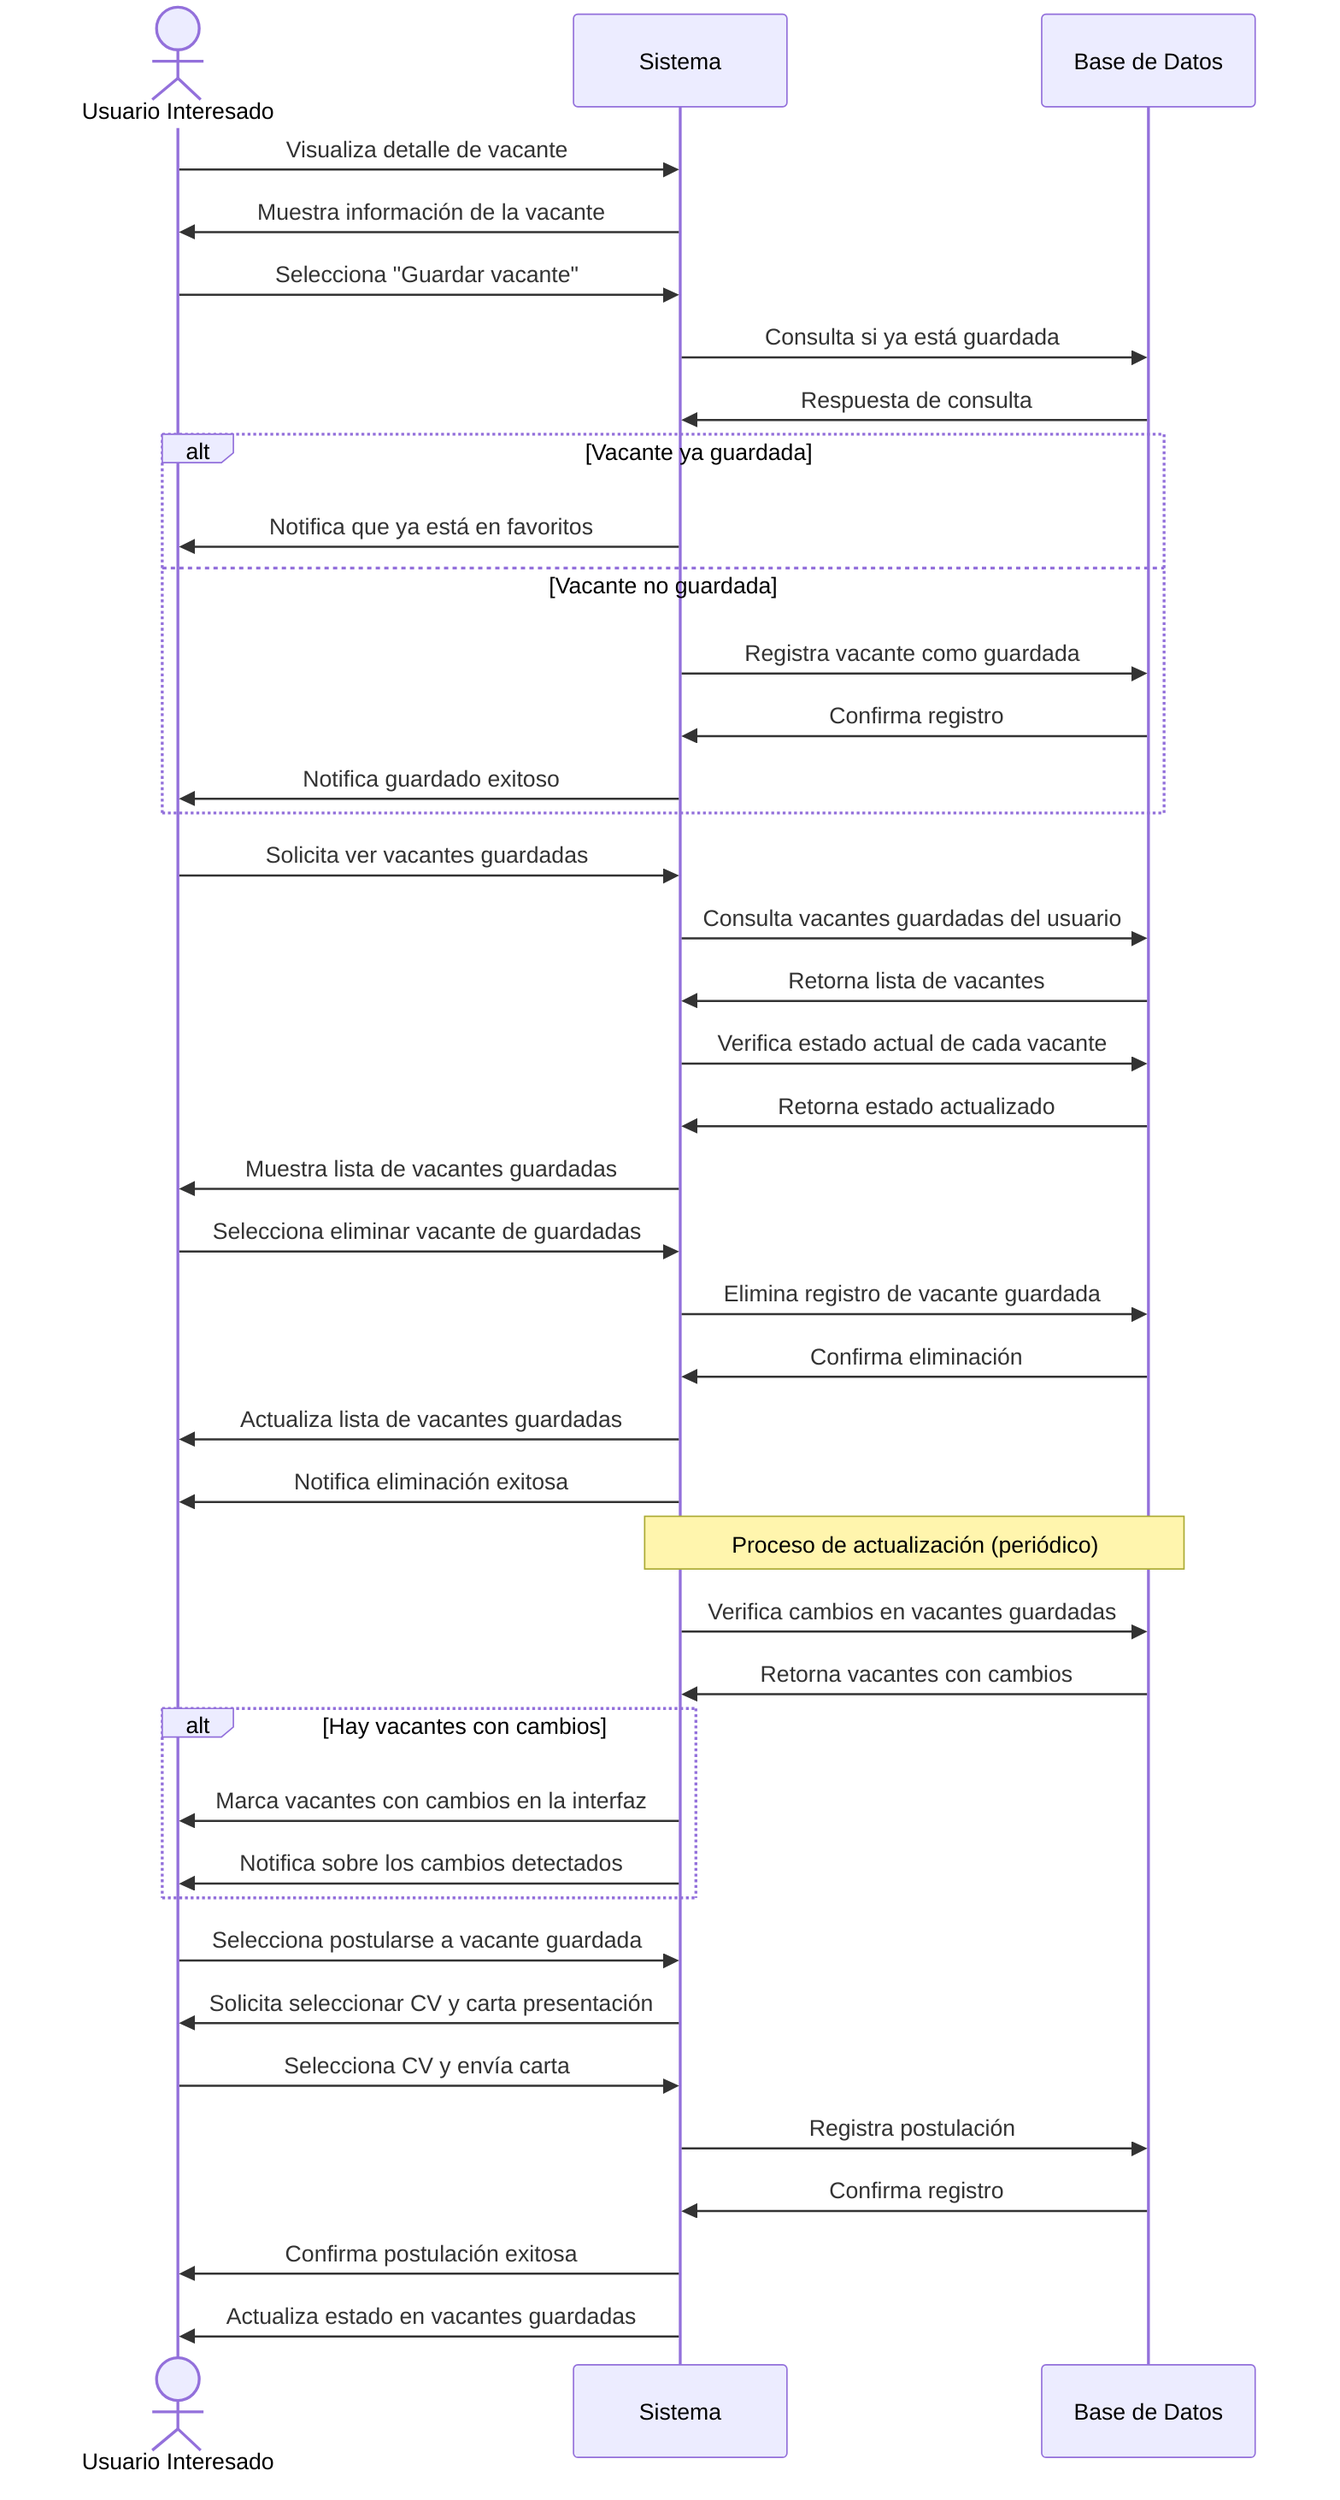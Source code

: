 sequenceDiagram
    actor UI as Usuario Interesado
    participant S as Sistema
    participant BD as Base de Datos
    
    %% Guardar una vacante
    UI->>S: Visualiza detalle de vacante
    S->>UI: Muestra información de la vacante
    UI->>S: Selecciona "Guardar vacante"
    S->>BD: Consulta si ya está guardada
    BD->>S: Respuesta de consulta
    
    alt Vacante ya guardada
        S->>UI: Notifica que ya está en favoritos
    else Vacante no guardada
        S->>BD: Registra vacante como guardada
        BD->>S: Confirma registro
        S->>UI: Notifica guardado exitoso
    end
    
    %% Visualizar vacantes guardadas
    UI->>S: Solicita ver vacantes guardadas
    S->>BD: Consulta vacantes guardadas del usuario
    BD->>S: Retorna lista de vacantes
    S->>BD: Verifica estado actual de cada vacante
    BD->>S: Retorna estado actualizado
    S->>UI: Muestra lista de vacantes guardadas
    
    %% Eliminar vacante de guardadas
    UI->>S: Selecciona eliminar vacante de guardadas
    S->>BD: Elimina registro de vacante guardada
    BD->>S: Confirma eliminación
    S->>UI: Actualiza lista de vacantes guardadas
    S->>UI: Notifica eliminación exitosa
    
    %% Recibir información sobre cambios en vacantes guardadas
    Note over S,BD: Proceso de actualización (periódico)
    S->>BD: Verifica cambios en vacantes guardadas
    BD->>S: Retorna vacantes con cambios
    
    alt Hay vacantes con cambios
        S->>UI: Marca vacantes con cambios en la interfaz
        S->>UI: Notifica sobre los cambios detectados
    end
    
    %% Postularse desde vacantes guardadas
    UI->>S: Selecciona postularse a vacante guardada
    S->>UI: Solicita seleccionar CV y carta presentación
    UI->>S: Selecciona CV y envía carta
    S->>BD: Registra postulación
    BD->>S: Confirma registro
    S->>UI: Confirma postulación exitosa
    S->>UI: Actualiza estado en vacantes guardadas